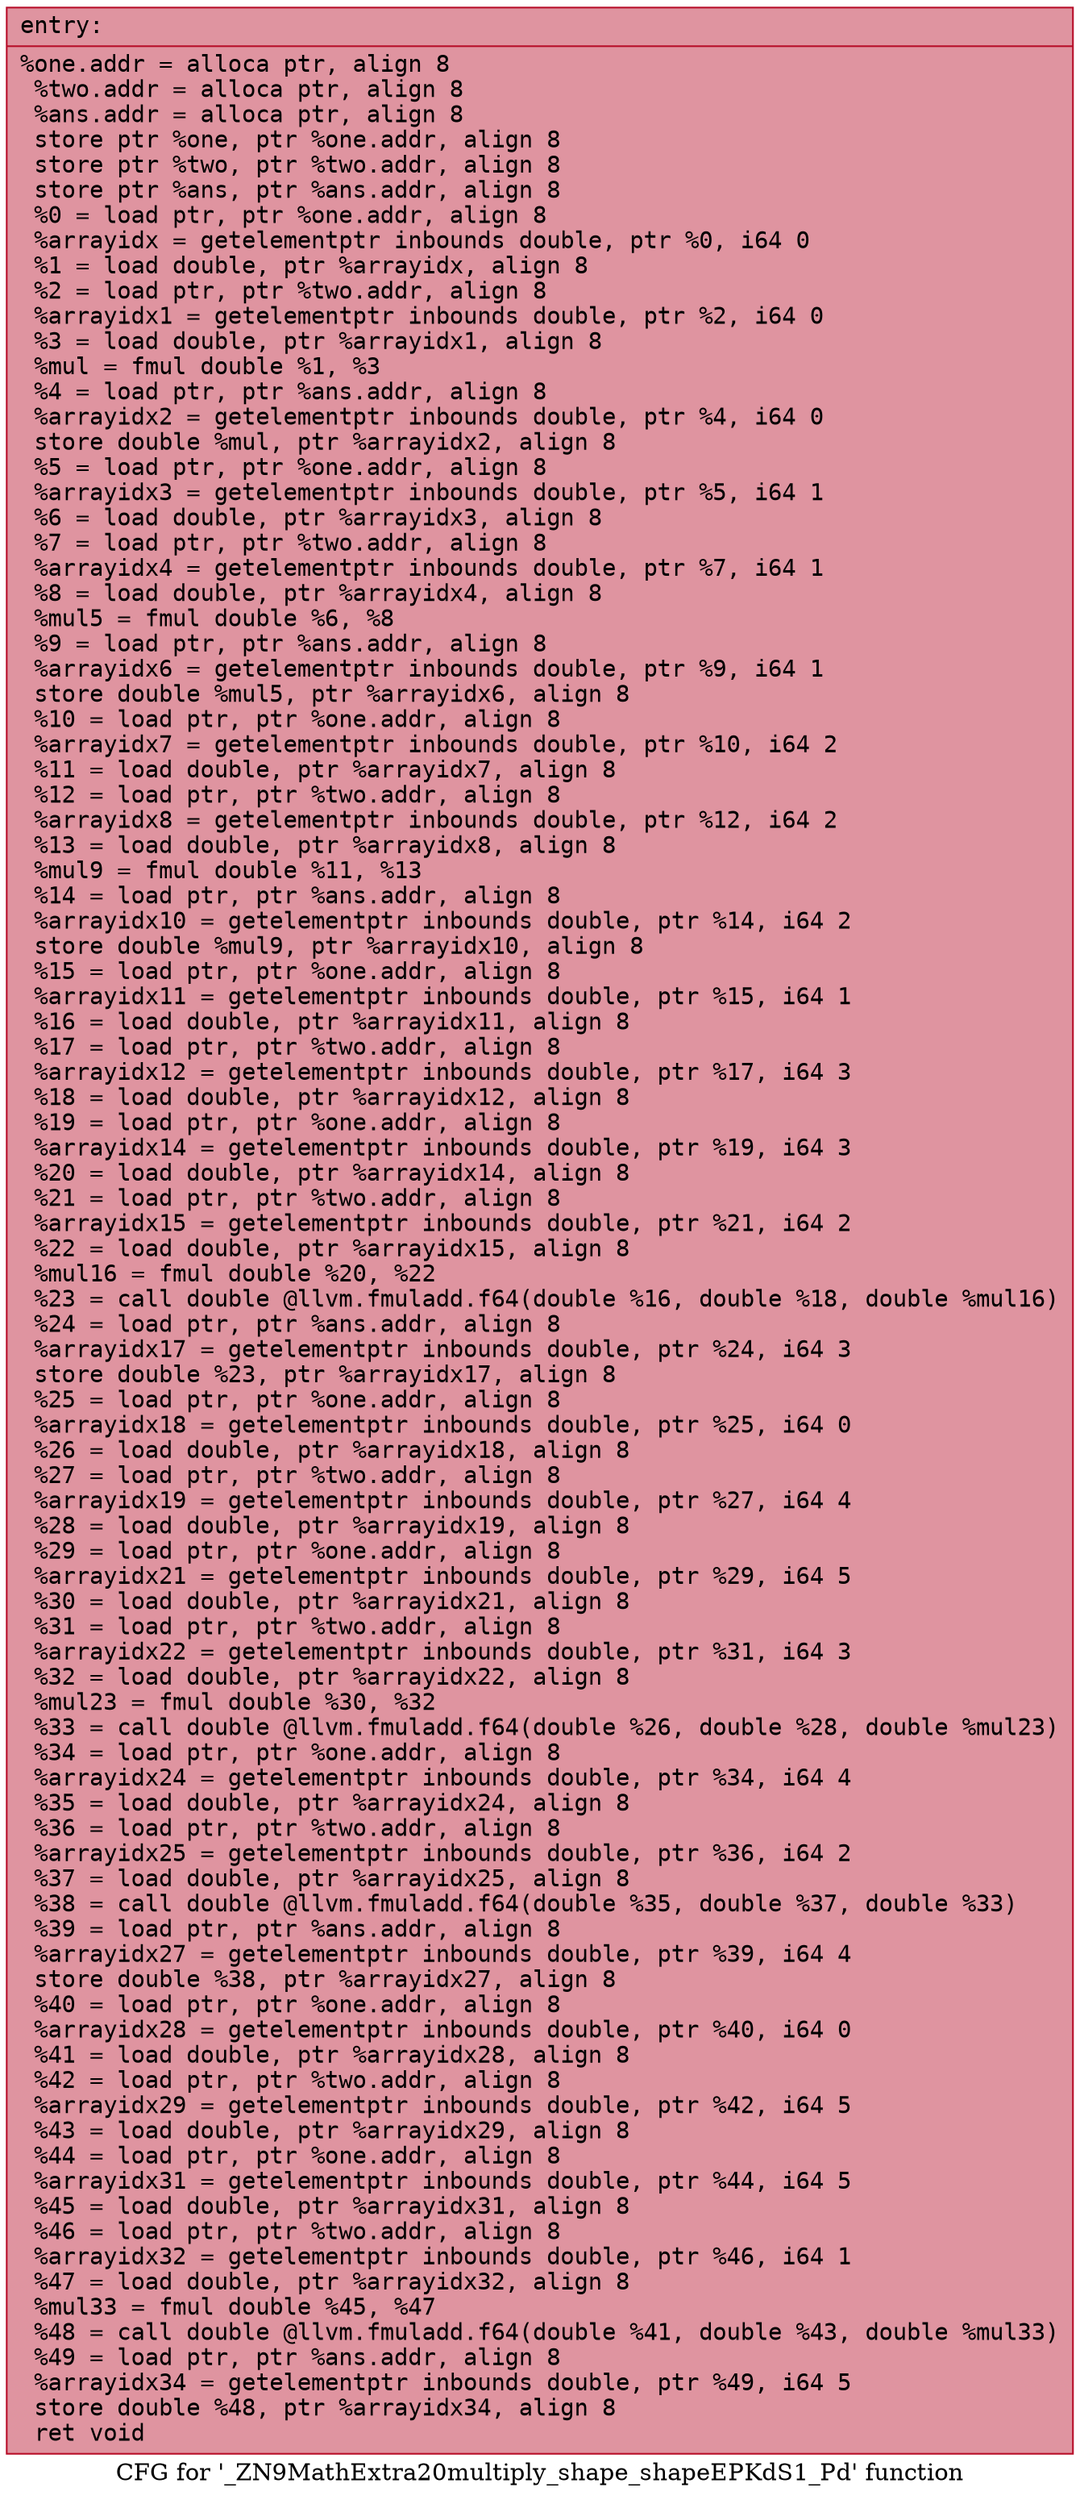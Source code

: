 digraph "CFG for '_ZN9MathExtra20multiply_shape_shapeEPKdS1_Pd' function" {
	label="CFG for '_ZN9MathExtra20multiply_shape_shapeEPKdS1_Pd' function";

	Node0x55d749d18840 [shape=record,color="#b70d28ff", style=filled, fillcolor="#b70d2870" fontname="Courier",label="{entry:\l|  %one.addr = alloca ptr, align 8\l  %two.addr = alloca ptr, align 8\l  %ans.addr = alloca ptr, align 8\l  store ptr %one, ptr %one.addr, align 8\l  store ptr %two, ptr %two.addr, align 8\l  store ptr %ans, ptr %ans.addr, align 8\l  %0 = load ptr, ptr %one.addr, align 8\l  %arrayidx = getelementptr inbounds double, ptr %0, i64 0\l  %1 = load double, ptr %arrayidx, align 8\l  %2 = load ptr, ptr %two.addr, align 8\l  %arrayidx1 = getelementptr inbounds double, ptr %2, i64 0\l  %3 = load double, ptr %arrayidx1, align 8\l  %mul = fmul double %1, %3\l  %4 = load ptr, ptr %ans.addr, align 8\l  %arrayidx2 = getelementptr inbounds double, ptr %4, i64 0\l  store double %mul, ptr %arrayidx2, align 8\l  %5 = load ptr, ptr %one.addr, align 8\l  %arrayidx3 = getelementptr inbounds double, ptr %5, i64 1\l  %6 = load double, ptr %arrayidx3, align 8\l  %7 = load ptr, ptr %two.addr, align 8\l  %arrayidx4 = getelementptr inbounds double, ptr %7, i64 1\l  %8 = load double, ptr %arrayidx4, align 8\l  %mul5 = fmul double %6, %8\l  %9 = load ptr, ptr %ans.addr, align 8\l  %arrayidx6 = getelementptr inbounds double, ptr %9, i64 1\l  store double %mul5, ptr %arrayidx6, align 8\l  %10 = load ptr, ptr %one.addr, align 8\l  %arrayidx7 = getelementptr inbounds double, ptr %10, i64 2\l  %11 = load double, ptr %arrayidx7, align 8\l  %12 = load ptr, ptr %two.addr, align 8\l  %arrayidx8 = getelementptr inbounds double, ptr %12, i64 2\l  %13 = load double, ptr %arrayidx8, align 8\l  %mul9 = fmul double %11, %13\l  %14 = load ptr, ptr %ans.addr, align 8\l  %arrayidx10 = getelementptr inbounds double, ptr %14, i64 2\l  store double %mul9, ptr %arrayidx10, align 8\l  %15 = load ptr, ptr %one.addr, align 8\l  %arrayidx11 = getelementptr inbounds double, ptr %15, i64 1\l  %16 = load double, ptr %arrayidx11, align 8\l  %17 = load ptr, ptr %two.addr, align 8\l  %arrayidx12 = getelementptr inbounds double, ptr %17, i64 3\l  %18 = load double, ptr %arrayidx12, align 8\l  %19 = load ptr, ptr %one.addr, align 8\l  %arrayidx14 = getelementptr inbounds double, ptr %19, i64 3\l  %20 = load double, ptr %arrayidx14, align 8\l  %21 = load ptr, ptr %two.addr, align 8\l  %arrayidx15 = getelementptr inbounds double, ptr %21, i64 2\l  %22 = load double, ptr %arrayidx15, align 8\l  %mul16 = fmul double %20, %22\l  %23 = call double @llvm.fmuladd.f64(double %16, double %18, double %mul16)\l  %24 = load ptr, ptr %ans.addr, align 8\l  %arrayidx17 = getelementptr inbounds double, ptr %24, i64 3\l  store double %23, ptr %arrayidx17, align 8\l  %25 = load ptr, ptr %one.addr, align 8\l  %arrayidx18 = getelementptr inbounds double, ptr %25, i64 0\l  %26 = load double, ptr %arrayidx18, align 8\l  %27 = load ptr, ptr %two.addr, align 8\l  %arrayidx19 = getelementptr inbounds double, ptr %27, i64 4\l  %28 = load double, ptr %arrayidx19, align 8\l  %29 = load ptr, ptr %one.addr, align 8\l  %arrayidx21 = getelementptr inbounds double, ptr %29, i64 5\l  %30 = load double, ptr %arrayidx21, align 8\l  %31 = load ptr, ptr %two.addr, align 8\l  %arrayidx22 = getelementptr inbounds double, ptr %31, i64 3\l  %32 = load double, ptr %arrayidx22, align 8\l  %mul23 = fmul double %30, %32\l  %33 = call double @llvm.fmuladd.f64(double %26, double %28, double %mul23)\l  %34 = load ptr, ptr %one.addr, align 8\l  %arrayidx24 = getelementptr inbounds double, ptr %34, i64 4\l  %35 = load double, ptr %arrayidx24, align 8\l  %36 = load ptr, ptr %two.addr, align 8\l  %arrayidx25 = getelementptr inbounds double, ptr %36, i64 2\l  %37 = load double, ptr %arrayidx25, align 8\l  %38 = call double @llvm.fmuladd.f64(double %35, double %37, double %33)\l  %39 = load ptr, ptr %ans.addr, align 8\l  %arrayidx27 = getelementptr inbounds double, ptr %39, i64 4\l  store double %38, ptr %arrayidx27, align 8\l  %40 = load ptr, ptr %one.addr, align 8\l  %arrayidx28 = getelementptr inbounds double, ptr %40, i64 0\l  %41 = load double, ptr %arrayidx28, align 8\l  %42 = load ptr, ptr %two.addr, align 8\l  %arrayidx29 = getelementptr inbounds double, ptr %42, i64 5\l  %43 = load double, ptr %arrayidx29, align 8\l  %44 = load ptr, ptr %one.addr, align 8\l  %arrayidx31 = getelementptr inbounds double, ptr %44, i64 5\l  %45 = load double, ptr %arrayidx31, align 8\l  %46 = load ptr, ptr %two.addr, align 8\l  %arrayidx32 = getelementptr inbounds double, ptr %46, i64 1\l  %47 = load double, ptr %arrayidx32, align 8\l  %mul33 = fmul double %45, %47\l  %48 = call double @llvm.fmuladd.f64(double %41, double %43, double %mul33)\l  %49 = load ptr, ptr %ans.addr, align 8\l  %arrayidx34 = getelementptr inbounds double, ptr %49, i64 5\l  store double %48, ptr %arrayidx34, align 8\l  ret void\l}"];
}
